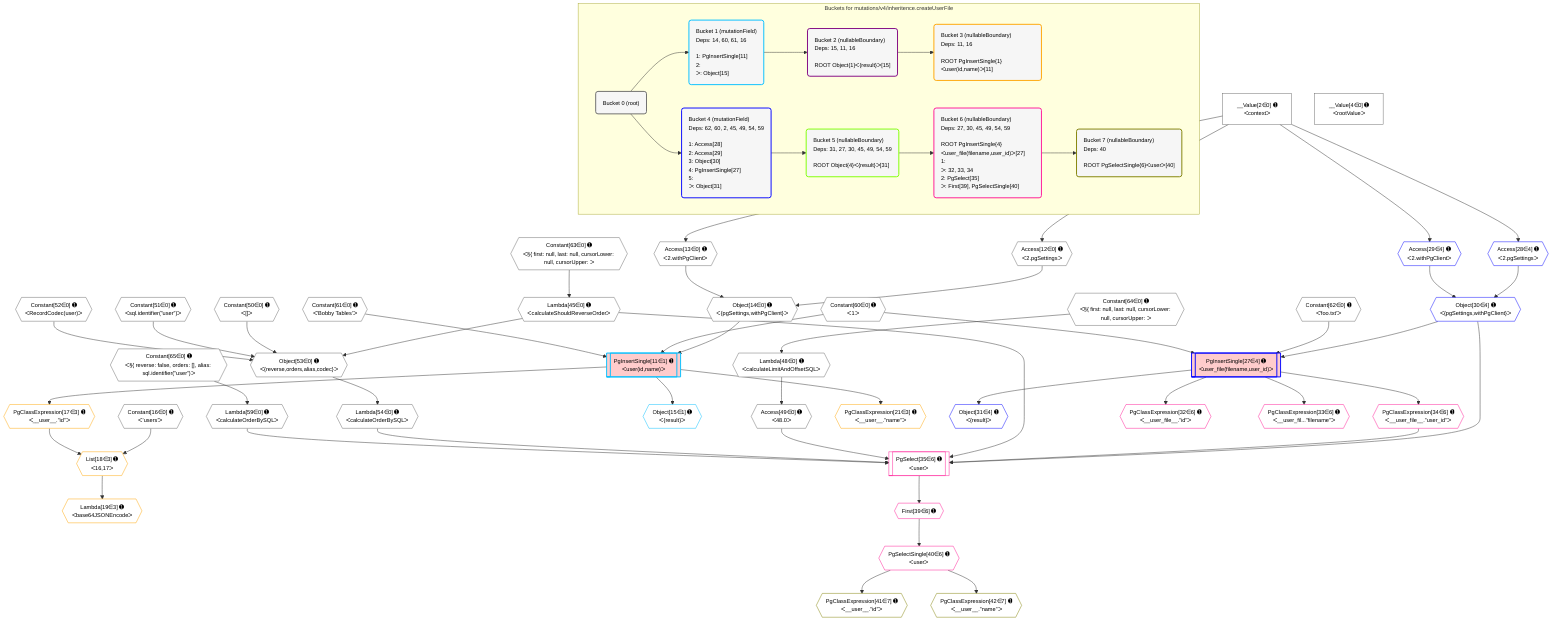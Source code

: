 %%{init: {'themeVariables': { 'fontSize': '12px'}}}%%
graph TD
    classDef path fill:#eee,stroke:#000,color:#000
    classDef plan fill:#fff,stroke-width:1px,color:#000
    classDef itemplan fill:#fff,stroke-width:2px,color:#000
    classDef unbatchedplan fill:#dff,stroke-width:1px,color:#000
    classDef sideeffectplan fill:#fcc,stroke-width:2px,color:#000
    classDef bucket fill:#f6f6f6,color:#000,stroke-width:2px,text-align:left


    %% plan dependencies
    Object53{{"Object[53∈0] ➊<br />ᐸ{reverse,orders,alias,codec}ᐳ"}}:::plan
    Lambda45{{"Lambda[45∈0] ➊<br />ᐸcalculateShouldReverseOrderᐳ"}}:::plan
    Constant50{{"Constant[50∈0] ➊<br />ᐸ[]ᐳ"}}:::plan
    Constant51{{"Constant[51∈0] ➊<br />ᐸsql.identifier(”user”)ᐳ"}}:::plan
    Constant52{{"Constant[52∈0] ➊<br />ᐸRecordCodec(user)ᐳ"}}:::plan
    Lambda45 & Constant50 & Constant51 & Constant52 --> Object53
    Object14{{"Object[14∈0] ➊<br />ᐸ{pgSettings,withPgClient}ᐳ"}}:::plan
    Access12{{"Access[12∈0] ➊<br />ᐸ2.pgSettingsᐳ"}}:::plan
    Access13{{"Access[13∈0] ➊<br />ᐸ2.withPgClientᐳ"}}:::plan
    Access12 & Access13 --> Object14
    __Value2["__Value[2∈0] ➊<br />ᐸcontextᐳ"]:::plan
    __Value2 --> Access12
    __Value2 --> Access13
    Constant63{{"Constant[63∈0] ➊<br />ᐸ§{ first: null, last: null, cursorLower: null, cursorUpper: ᐳ"}}:::plan
    Constant63 --> Lambda45
    Lambda48{{"Lambda[48∈0] ➊<br />ᐸcalculateLimitAndOffsetSQLᐳ"}}:::plan
    Constant64{{"Constant[64∈0] ➊<br />ᐸ§{ first: null, last: null, cursorLower: null, cursorUpper: ᐳ"}}:::plan
    Constant64 --> Lambda48
    Access49{{"Access[49∈0] ➊<br />ᐸ48.0ᐳ"}}:::plan
    Lambda48 --> Access49
    Lambda54{{"Lambda[54∈0] ➊<br />ᐸcalculateOrderBySQLᐳ"}}:::plan
    Object53 --> Lambda54
    Lambda59{{"Lambda[59∈0] ➊<br />ᐸcalculateOrderBySQLᐳ"}}:::plan
    Constant65{{"Constant[65∈0] ➊<br />ᐸ§{ reverse: false, orders: [], alias: sql.identifier(”user”)ᐳ"}}:::plan
    Constant65 --> Lambda59
    __Value4["__Value[4∈0] ➊<br />ᐸrootValueᐳ"]:::plan
    Constant16{{"Constant[16∈0] ➊<br />ᐸ'users'ᐳ"}}:::plan
    Constant60{{"Constant[60∈0] ➊<br />ᐸ1ᐳ"}}:::plan
    Constant61{{"Constant[61∈0] ➊<br />ᐸ'Bobby Tables'ᐳ"}}:::plan
    Constant62{{"Constant[62∈0] ➊<br />ᐸ'foo.txt'ᐳ"}}:::plan
    PgInsertSingle11[["PgInsertSingle[11∈1] ➊<br />ᐸuser(id,name)ᐳ"]]:::sideeffectplan
    Object14 & Constant60 & Constant61 --> PgInsertSingle11
    Object15{{"Object[15∈1] ➊<br />ᐸ{result}ᐳ"}}:::plan
    PgInsertSingle11 --> Object15
    List18{{"List[18∈3] ➊<br />ᐸ16,17ᐳ"}}:::plan
    PgClassExpression17{{"PgClassExpression[17∈3] ➊<br />ᐸ__user__.”id”ᐳ"}}:::plan
    Constant16 & PgClassExpression17 --> List18
    PgInsertSingle11 --> PgClassExpression17
    Lambda19{{"Lambda[19∈3] ➊<br />ᐸbase64JSONEncodeᐳ"}}:::plan
    List18 --> Lambda19
    PgClassExpression21{{"PgClassExpression[21∈3] ➊<br />ᐸ__user__.”name”ᐳ"}}:::plan
    PgInsertSingle11 --> PgClassExpression21
    PgInsertSingle27[["PgInsertSingle[27∈4] ➊<br />ᐸuser_file(filename,user_id)ᐳ"]]:::sideeffectplan
    Object30{{"Object[30∈4] ➊<br />ᐸ{pgSettings,withPgClient}ᐳ"}}:::plan
    Object30 & Constant62 & Constant60 --> PgInsertSingle27
    Access28{{"Access[28∈4] ➊<br />ᐸ2.pgSettingsᐳ"}}:::plan
    Access29{{"Access[29∈4] ➊<br />ᐸ2.withPgClientᐳ"}}:::plan
    Access28 & Access29 --> Object30
    __Value2 --> Access28
    __Value2 --> Access29
    Object31{{"Object[31∈4] ➊<br />ᐸ{result}ᐳ"}}:::plan
    PgInsertSingle27 --> Object31
    PgSelect35[["PgSelect[35∈6] ➊<br />ᐸuserᐳ"]]:::plan
    PgClassExpression34{{"PgClassExpression[34∈6] ➊<br />ᐸ__user_file__.”user_id”ᐳ"}}:::plan
    Object30 & PgClassExpression34 & Lambda45 & Access49 & Lambda54 & Lambda59 --> PgSelect35
    PgClassExpression32{{"PgClassExpression[32∈6] ➊<br />ᐸ__user_file__.”id”ᐳ"}}:::plan
    PgInsertSingle27 --> PgClassExpression32
    PgClassExpression33{{"PgClassExpression[33∈6] ➊<br />ᐸ__user_fil...”filename”ᐳ"}}:::plan
    PgInsertSingle27 --> PgClassExpression33
    PgInsertSingle27 --> PgClassExpression34
    First39{{"First[39∈6] ➊"}}:::plan
    PgSelect35 --> First39
    PgSelectSingle40{{"PgSelectSingle[40∈6] ➊<br />ᐸuserᐳ"}}:::plan
    First39 --> PgSelectSingle40
    PgClassExpression41{{"PgClassExpression[41∈7] ➊<br />ᐸ__user__.”id”ᐳ"}}:::plan
    PgSelectSingle40 --> PgClassExpression41
    PgClassExpression42{{"PgClassExpression[42∈7] ➊<br />ᐸ__user__.”name”ᐳ"}}:::plan
    PgSelectSingle40 --> PgClassExpression42

    %% define steps

    subgraph "Buckets for mutations/v4/inheritence.createUserFile"
    Bucket0("Bucket 0 (root)"):::bucket
    classDef bucket0 stroke:#696969
    class Bucket0,__Value2,__Value4,Access12,Access13,Object14,Constant16,Lambda45,Lambda48,Access49,Constant50,Constant51,Constant52,Object53,Lambda54,Lambda59,Constant60,Constant61,Constant62,Constant63,Constant64,Constant65 bucket0
    Bucket1("Bucket 1 (mutationField)<br />Deps: 14, 60, 61, 16<br /><br />1: PgInsertSingle[11]<br />2: <br />ᐳ: Object[15]"):::bucket
    classDef bucket1 stroke:#00bfff
    class Bucket1,PgInsertSingle11,Object15 bucket1
    Bucket2("Bucket 2 (nullableBoundary)<br />Deps: 15, 11, 16<br /><br />ROOT Object{1}ᐸ{result}ᐳ[15]"):::bucket
    classDef bucket2 stroke:#7f007f
    class Bucket2 bucket2
    Bucket3("Bucket 3 (nullableBoundary)<br />Deps: 11, 16<br /><br />ROOT PgInsertSingle{1}ᐸuser(id,name)ᐳ[11]"):::bucket
    classDef bucket3 stroke:#ffa500
    class Bucket3,PgClassExpression17,List18,Lambda19,PgClassExpression21 bucket3
    Bucket4("Bucket 4 (mutationField)<br />Deps: 62, 60, 2, 45, 49, 54, 59<br /><br />1: Access[28]<br />2: Access[29]<br />3: Object[30]<br />4: PgInsertSingle[27]<br />5: <br />ᐳ: Object[31]"):::bucket
    classDef bucket4 stroke:#0000ff
    class Bucket4,PgInsertSingle27,Access28,Access29,Object30,Object31 bucket4
    Bucket5("Bucket 5 (nullableBoundary)<br />Deps: 31, 27, 30, 45, 49, 54, 59<br /><br />ROOT Object{4}ᐸ{result}ᐳ[31]"):::bucket
    classDef bucket5 stroke:#7fff00
    class Bucket5 bucket5
    Bucket6("Bucket 6 (nullableBoundary)<br />Deps: 27, 30, 45, 49, 54, 59<br /><br />ROOT PgInsertSingle{4}ᐸuser_file(filename,user_id)ᐳ[27]<br />1: <br />ᐳ: 32, 33, 34<br />2: PgSelect[35]<br />ᐳ: First[39], PgSelectSingle[40]"):::bucket
    classDef bucket6 stroke:#ff1493
    class Bucket6,PgClassExpression32,PgClassExpression33,PgClassExpression34,PgSelect35,First39,PgSelectSingle40 bucket6
    Bucket7("Bucket 7 (nullableBoundary)<br />Deps: 40<br /><br />ROOT PgSelectSingle{6}ᐸuserᐳ[40]"):::bucket
    classDef bucket7 stroke:#808000
    class Bucket7,PgClassExpression41,PgClassExpression42 bucket7
    Bucket0 --> Bucket1 & Bucket4
    Bucket1 --> Bucket2
    Bucket2 --> Bucket3
    Bucket4 --> Bucket5
    Bucket5 --> Bucket6
    Bucket6 --> Bucket7
    end